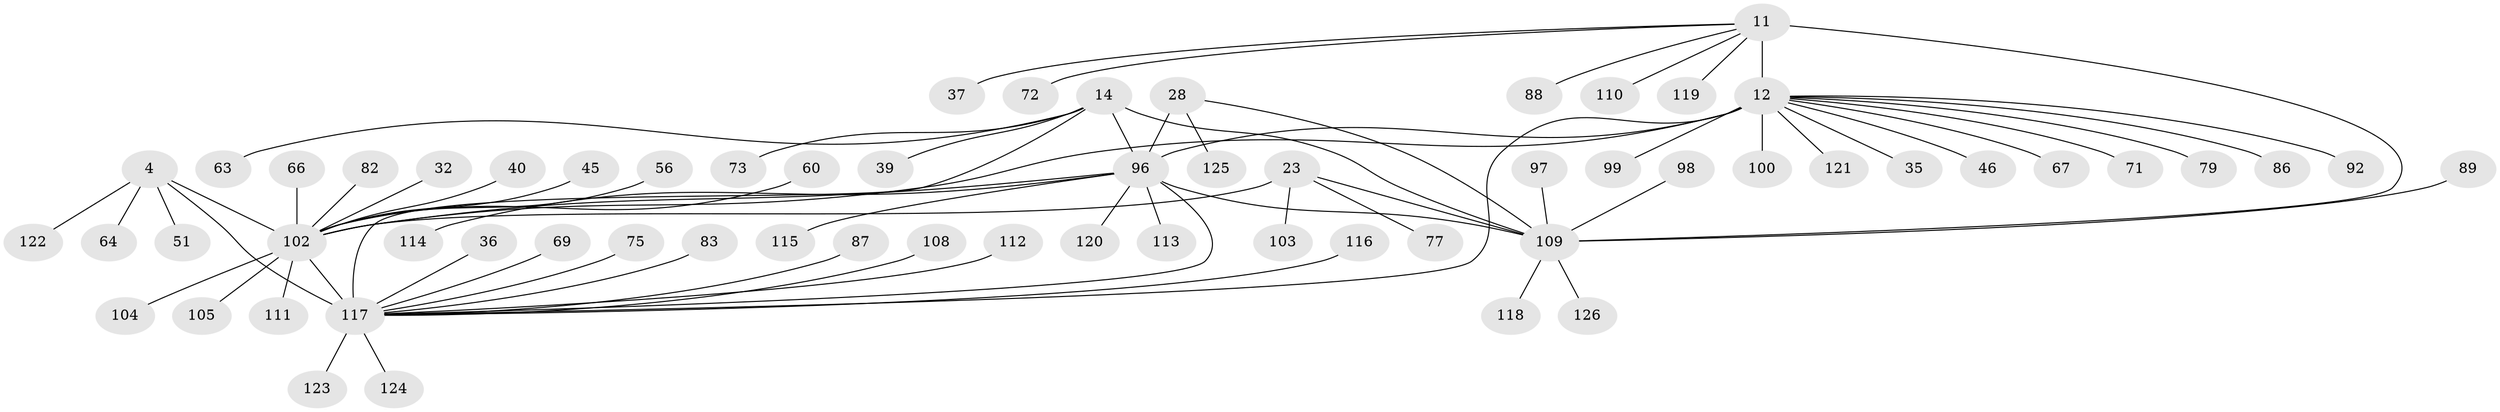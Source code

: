 // original degree distribution, {7: 0.031746031746031744, 11: 0.007936507936507936, 9: 0.047619047619047616, 8: 0.05555555555555555, 10: 0.03968253968253968, 12: 0.023809523809523808, 5: 0.007936507936507936, 6: 0.031746031746031744, 3: 0.031746031746031744, 1: 0.5714285714285714, 2: 0.15079365079365079}
// Generated by graph-tools (version 1.1) at 2025/56/03/09/25 04:56:02]
// undirected, 63 vertices, 71 edges
graph export_dot {
graph [start="1"]
  node [color=gray90,style=filled];
  4 [super="+1"];
  11 [super="+10"];
  12 [super="+7+8"];
  14 [super="+13"];
  23 [super="+19"];
  28 [super="+26"];
  32;
  35;
  36;
  37;
  39;
  40;
  45;
  46;
  51;
  56;
  60;
  63;
  64;
  66;
  67;
  69;
  71;
  72;
  73;
  75;
  77;
  79;
  82;
  83;
  86 [super="+47"];
  87;
  88;
  89;
  92;
  96 [super="+30+78+81+84+85+93+95+29+55+59"];
  97;
  98;
  99;
  100;
  102 [super="+80"];
  103;
  104;
  105;
  108 [super="+33"];
  109 [super="+18+16+42+44+53+54+57+61+65+76"];
  110 [super="+74"];
  111 [super="+101"];
  112;
  113;
  114;
  115;
  116 [super="+107"];
  117 [super="+94+90+106+3+6"];
  118;
  119;
  120 [super="+34"];
  121;
  122;
  123;
  124;
  125 [super="+38"];
  126;
  4 -- 51;
  4 -- 64;
  4 -- 122;
  4 -- 117 [weight=9];
  4 -- 102;
  11 -- 12 [weight=9];
  11 -- 37;
  11 -- 72;
  11 -- 119;
  11 -- 88;
  11 -- 110;
  11 -- 109;
  12 -- 35;
  12 -- 71;
  12 -- 121;
  12 -- 86;
  12 -- 67;
  12 -- 99;
  12 -- 100;
  12 -- 46;
  12 -- 79;
  12 -- 117 [weight=2];
  12 -- 92;
  12 -- 102 [weight=3];
  12 -- 96;
  14 -- 39;
  14 -- 73;
  14 -- 63;
  14 -- 117 [weight=2];
  14 -- 109 [weight=8];
  14 -- 96;
  23 -- 103;
  23 -- 77;
  23 -- 102 [weight=8];
  23 -- 109;
  28 -- 125;
  28 -- 96 [weight=8];
  28 -- 109;
  32 -- 102;
  36 -- 117;
  40 -- 102;
  45 -- 102;
  56 -- 102;
  60 -- 102;
  66 -- 102;
  69 -- 117;
  75 -- 117;
  82 -- 102;
  83 -- 117;
  87 -- 117;
  89 -- 109;
  96 -- 120;
  96 -- 113;
  96 -- 114;
  96 -- 102;
  96 -- 117;
  96 -- 115;
  96 -- 109 [weight=2];
  97 -- 109;
  98 -- 109;
  102 -- 117 [weight=4];
  102 -- 104;
  102 -- 105;
  102 -- 111;
  108 -- 117;
  109 -- 118;
  109 -- 126;
  112 -- 117;
  116 -- 117;
  117 -- 123;
  117 -- 124;
}
